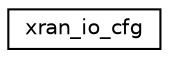 digraph "Graphical Class Hierarchy"
{
 // LATEX_PDF_SIZE
  edge [fontname="Helvetica",fontsize="10",labelfontname="Helvetica",labelfontsize="10"];
  node [fontname="Helvetica",fontsize="10",shape=record];
  rankdir="LR";
  Node0 [label="xran_io_cfg",height=0.2,width=0.4,color="black", fillcolor="white", style="filled",URL="$structxran__io__cfg.html",tooltip=" "];
}

